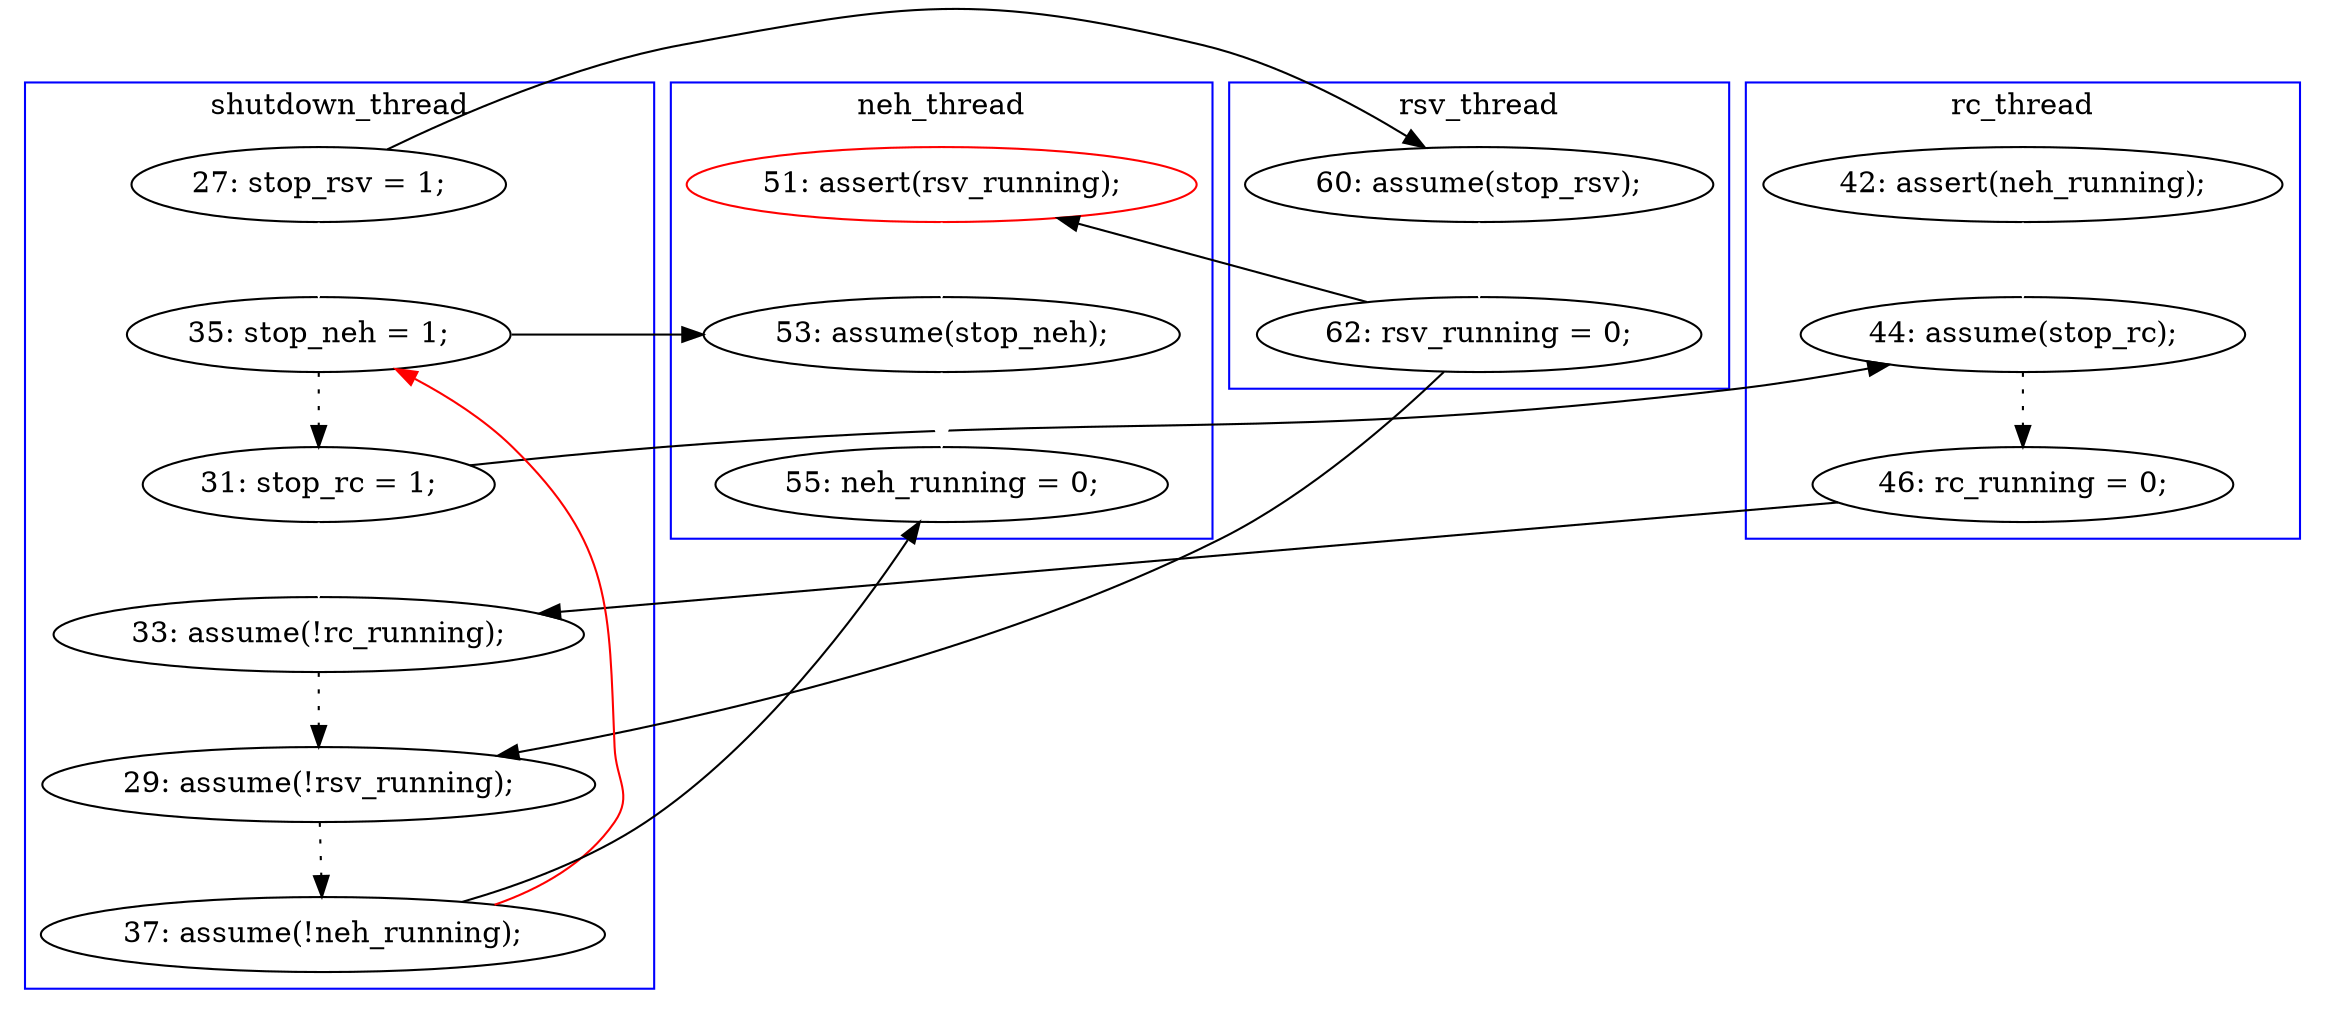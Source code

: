 digraph Counterexample {
	13 -> 15 [color = black, style = solid, constraint = false]
	16 -> 19 [color = black, style = dotted]
	19 -> 22 [color = black, style = solid, constraint = false]
	13 -> 16 [color = white, style = solid]
	17 -> 25 [color = black, style = solid, constraint = false]
	22 -> 23 [color = black, style = dotted]
	23 -> 24 [color = black, style = solid, constraint = false]
	24 -> 25 [color = black, style = dotted]
	32 -> 16 [color = red, style = solid, constraint = false]
	16 -> 31 [color = black, style = solid, constraint = false]
	21 -> 22 [color = white, style = solid]
	25 -> 32 [color = black, style = dotted]
	17 -> 30 [color = black, style = solid, constraint = false]
	15 -> 17 [color = white, style = solid]
	31 -> 36 [color = white, style = solid]
	32 -> 36 [color = black, style = solid, constraint = false]
	30 -> 31 [color = white, style = solid]
	19 -> 24 [color = white, style = solid]
	subgraph cluster2 {
		label = rc_thread
		color = blue
		22  [label = "44: assume(stop_rc);"]
		21  [label = "42: assert(neh_running);"]
		23  [label = "46: rc_running = 0;"]
	}
	subgraph cluster3 {
		label = neh_thread
		color = blue
		36  [label = "55: neh_running = 0;"]
		30  [label = "51: assert(rsv_running);", color = red]
		31  [label = "53: assume(stop_neh);"]
	}
	subgraph cluster1 {
		label = shutdown_thread
		color = blue
		16  [label = "35: stop_neh = 1;"]
		24  [label = "33: assume(!rc_running);"]
		13  [label = "27: stop_rsv = 1;"]
		19  [label = "31: stop_rc = 1;"]
		25  [label = "29: assume(!rsv_running);"]
		32  [label = "37: assume(!neh_running);"]
	}
	subgraph cluster4 {
		label = rsv_thread
		color = blue
		17  [label = "62: rsv_running = 0;"]
		15  [label = "60: assume(stop_rsv);"]
	}
}